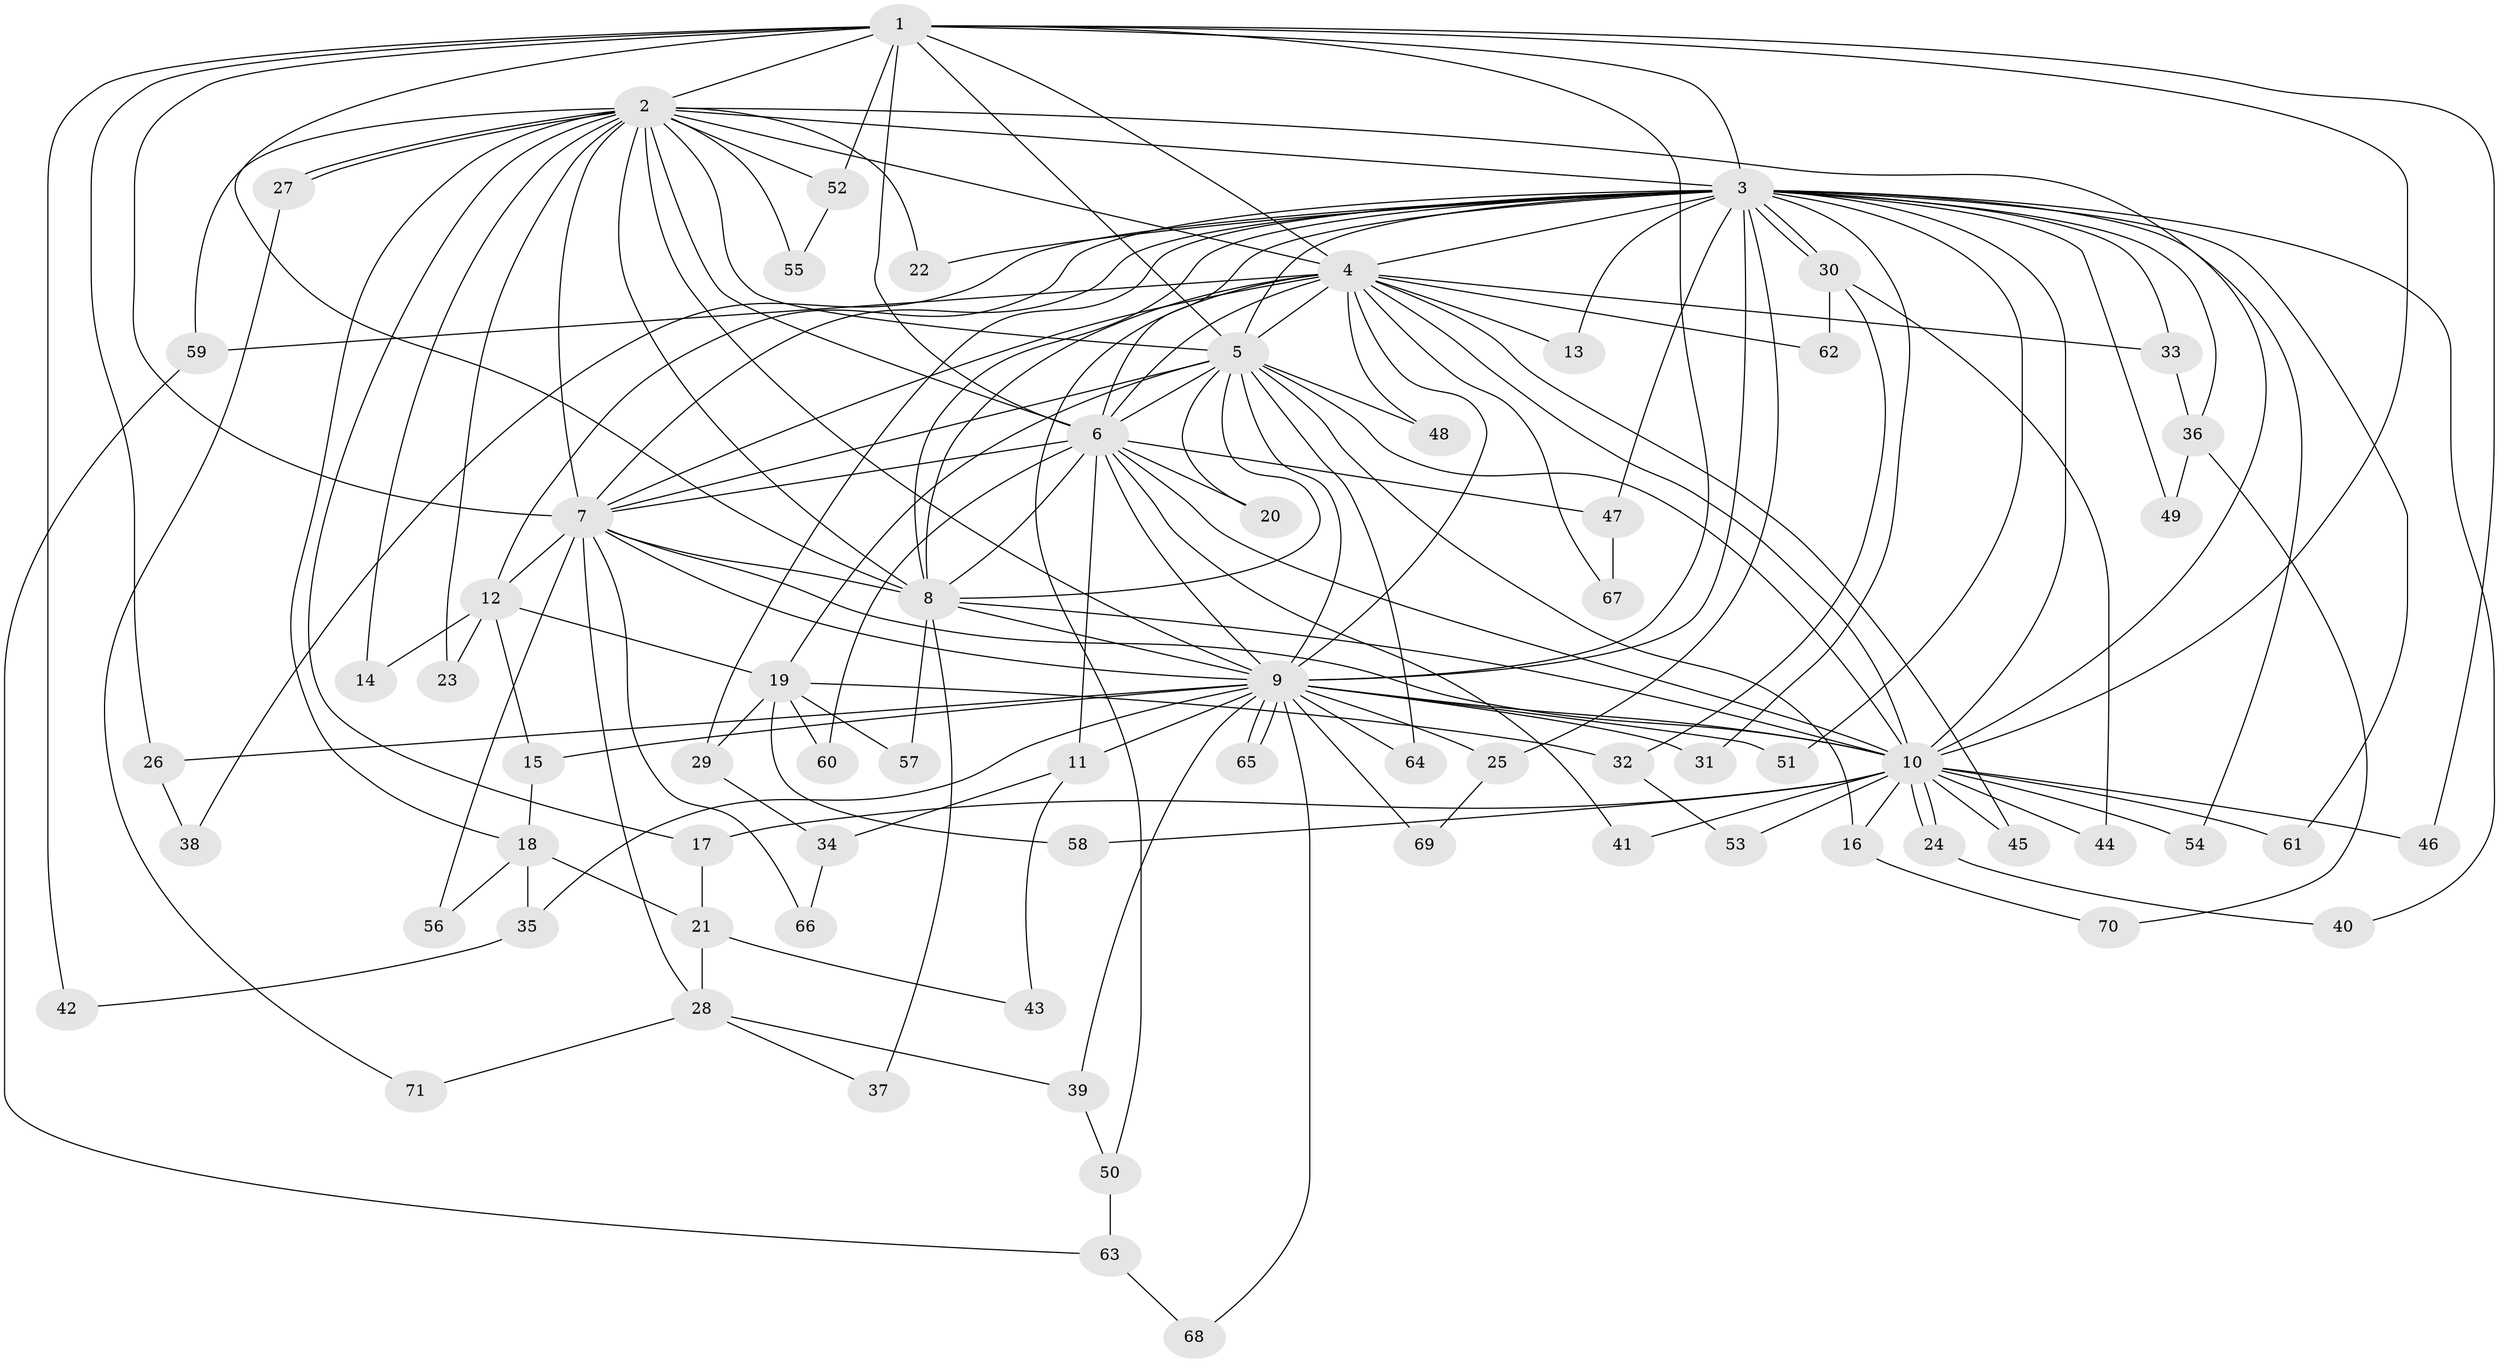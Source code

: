 // Generated by graph-tools (version 1.1) at 2025/01/03/09/25 03:01:20]
// undirected, 71 vertices, 167 edges
graph export_dot {
graph [start="1"]
  node [color=gray90,style=filled];
  1;
  2;
  3;
  4;
  5;
  6;
  7;
  8;
  9;
  10;
  11;
  12;
  13;
  14;
  15;
  16;
  17;
  18;
  19;
  20;
  21;
  22;
  23;
  24;
  25;
  26;
  27;
  28;
  29;
  30;
  31;
  32;
  33;
  34;
  35;
  36;
  37;
  38;
  39;
  40;
  41;
  42;
  43;
  44;
  45;
  46;
  47;
  48;
  49;
  50;
  51;
  52;
  53;
  54;
  55;
  56;
  57;
  58;
  59;
  60;
  61;
  62;
  63;
  64;
  65;
  66;
  67;
  68;
  69;
  70;
  71;
  1 -- 2;
  1 -- 3;
  1 -- 4;
  1 -- 5;
  1 -- 6;
  1 -- 7;
  1 -- 8;
  1 -- 9;
  1 -- 10;
  1 -- 26;
  1 -- 42;
  1 -- 46;
  1 -- 52;
  2 -- 3;
  2 -- 4;
  2 -- 5;
  2 -- 6;
  2 -- 7;
  2 -- 8;
  2 -- 9;
  2 -- 10;
  2 -- 14;
  2 -- 17;
  2 -- 18;
  2 -- 22;
  2 -- 23;
  2 -- 27;
  2 -- 27;
  2 -- 52;
  2 -- 55;
  2 -- 59;
  3 -- 4;
  3 -- 5;
  3 -- 6;
  3 -- 7;
  3 -- 8;
  3 -- 9;
  3 -- 10;
  3 -- 12;
  3 -- 13;
  3 -- 22;
  3 -- 25;
  3 -- 29;
  3 -- 30;
  3 -- 30;
  3 -- 31;
  3 -- 33;
  3 -- 36;
  3 -- 38;
  3 -- 40;
  3 -- 47;
  3 -- 49;
  3 -- 51;
  3 -- 54;
  3 -- 61;
  4 -- 5;
  4 -- 6;
  4 -- 7;
  4 -- 8;
  4 -- 9;
  4 -- 10;
  4 -- 13;
  4 -- 33;
  4 -- 45;
  4 -- 48;
  4 -- 50;
  4 -- 59;
  4 -- 62;
  4 -- 67;
  5 -- 6;
  5 -- 7;
  5 -- 8;
  5 -- 9;
  5 -- 10;
  5 -- 16;
  5 -- 19;
  5 -- 20;
  5 -- 48;
  5 -- 64;
  6 -- 7;
  6 -- 8;
  6 -- 9;
  6 -- 10;
  6 -- 11;
  6 -- 20;
  6 -- 41;
  6 -- 47;
  6 -- 60;
  7 -- 8;
  7 -- 9;
  7 -- 10;
  7 -- 12;
  7 -- 28;
  7 -- 56;
  7 -- 66;
  8 -- 9;
  8 -- 10;
  8 -- 37;
  8 -- 57;
  9 -- 10;
  9 -- 11;
  9 -- 15;
  9 -- 25;
  9 -- 26;
  9 -- 31;
  9 -- 35;
  9 -- 39;
  9 -- 51;
  9 -- 64;
  9 -- 65;
  9 -- 65;
  9 -- 68;
  9 -- 69;
  10 -- 16;
  10 -- 17;
  10 -- 24;
  10 -- 24;
  10 -- 41;
  10 -- 44;
  10 -- 45;
  10 -- 46;
  10 -- 53;
  10 -- 54;
  10 -- 58;
  10 -- 61;
  11 -- 34;
  11 -- 43;
  12 -- 14;
  12 -- 15;
  12 -- 19;
  12 -- 23;
  15 -- 18;
  16 -- 70;
  17 -- 21;
  18 -- 21;
  18 -- 35;
  18 -- 56;
  19 -- 29;
  19 -- 32;
  19 -- 57;
  19 -- 58;
  19 -- 60;
  21 -- 28;
  21 -- 43;
  24 -- 40;
  25 -- 69;
  26 -- 38;
  27 -- 71;
  28 -- 37;
  28 -- 39;
  28 -- 71;
  29 -- 34;
  30 -- 32;
  30 -- 44;
  30 -- 62;
  32 -- 53;
  33 -- 36;
  34 -- 66;
  35 -- 42;
  36 -- 49;
  36 -- 70;
  39 -- 50;
  47 -- 67;
  50 -- 63;
  52 -- 55;
  59 -- 63;
  63 -- 68;
}
